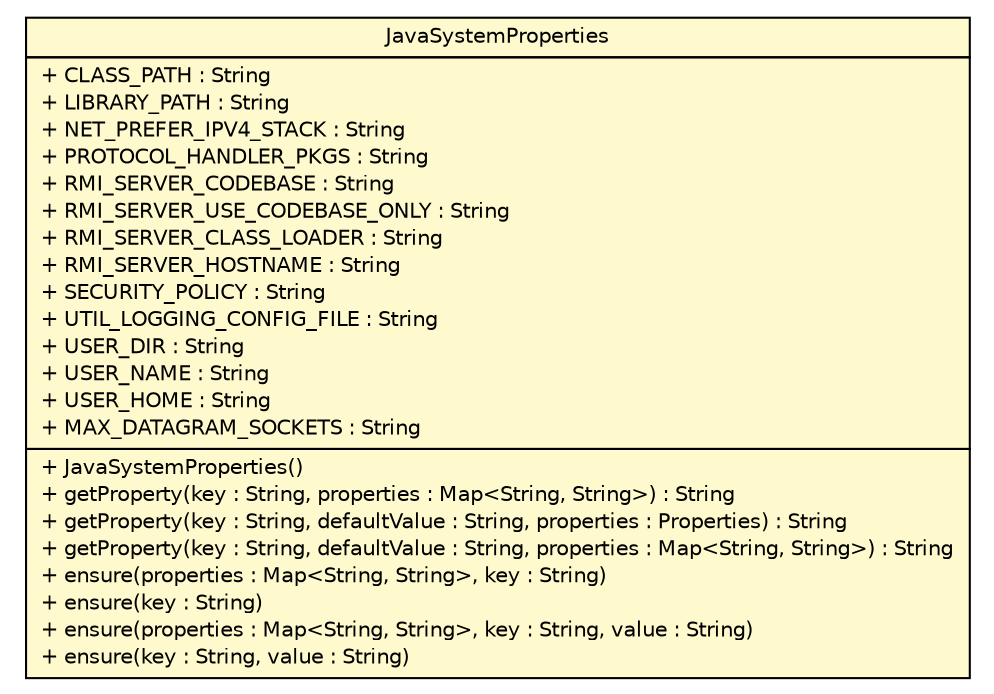 #!/usr/local/bin/dot
#
# Class diagram 
# Generated by UMLGraph version R5_6 (http://www.umlgraph.org/)
#

digraph G {
	edge [fontname="Helvetica",fontsize=10,labelfontname="Helvetica",labelfontsize=10];
	node [fontname="Helvetica",fontsize=10,shape=plaintext];
	nodesep=0.25;
	ranksep=0.5;
	// sorcer.util.JavaSystemProperties
	c315821 [label=<<table title="sorcer.util.JavaSystemProperties" border="0" cellborder="1" cellspacing="0" cellpadding="2" port="p" bgcolor="lemonChiffon" href="./JavaSystemProperties.html">
		<tr><td><table border="0" cellspacing="0" cellpadding="1">
<tr><td align="center" balign="center"> JavaSystemProperties </td></tr>
		</table></td></tr>
		<tr><td><table border="0" cellspacing="0" cellpadding="1">
<tr><td align="left" balign="left"> + CLASS_PATH : String </td></tr>
<tr><td align="left" balign="left"> + LIBRARY_PATH : String </td></tr>
<tr><td align="left" balign="left"> + NET_PREFER_IPV4_STACK : String </td></tr>
<tr><td align="left" balign="left"> + PROTOCOL_HANDLER_PKGS : String </td></tr>
<tr><td align="left" balign="left"> + RMI_SERVER_CODEBASE : String </td></tr>
<tr><td align="left" balign="left"> + RMI_SERVER_USE_CODEBASE_ONLY : String </td></tr>
<tr><td align="left" balign="left"> + RMI_SERVER_CLASS_LOADER : String </td></tr>
<tr><td align="left" balign="left"> + RMI_SERVER_HOSTNAME : String </td></tr>
<tr><td align="left" balign="left"> + SECURITY_POLICY : String </td></tr>
<tr><td align="left" balign="left"> + UTIL_LOGGING_CONFIG_FILE : String </td></tr>
<tr><td align="left" balign="left"> + USER_DIR : String </td></tr>
<tr><td align="left" balign="left"> + USER_NAME : String </td></tr>
<tr><td align="left" balign="left"> + USER_HOME : String </td></tr>
<tr><td align="left" balign="left"> + MAX_DATAGRAM_SOCKETS : String </td></tr>
		</table></td></tr>
		<tr><td><table border="0" cellspacing="0" cellpadding="1">
<tr><td align="left" balign="left"> + JavaSystemProperties() </td></tr>
<tr><td align="left" balign="left"> + getProperty(key : String, properties : Map&lt;String, String&gt;) : String </td></tr>
<tr><td align="left" balign="left"> + getProperty(key : String, defaultValue : String, properties : Properties) : String </td></tr>
<tr><td align="left" balign="left"> + getProperty(key : String, defaultValue : String, properties : Map&lt;String, String&gt;) : String </td></tr>
<tr><td align="left" balign="left"> + ensure(properties : Map&lt;String, String&gt;, key : String) </td></tr>
<tr><td align="left" balign="left"> + ensure(key : String) </td></tr>
<tr><td align="left" balign="left"> + ensure(properties : Map&lt;String, String&gt;, key : String, value : String) </td></tr>
<tr><td align="left" balign="left"> + ensure(key : String, value : String) </td></tr>
		</table></td></tr>
		</table>>, URL="./JavaSystemProperties.html", fontname="Helvetica", fontcolor="black", fontsize=10.0];
}

